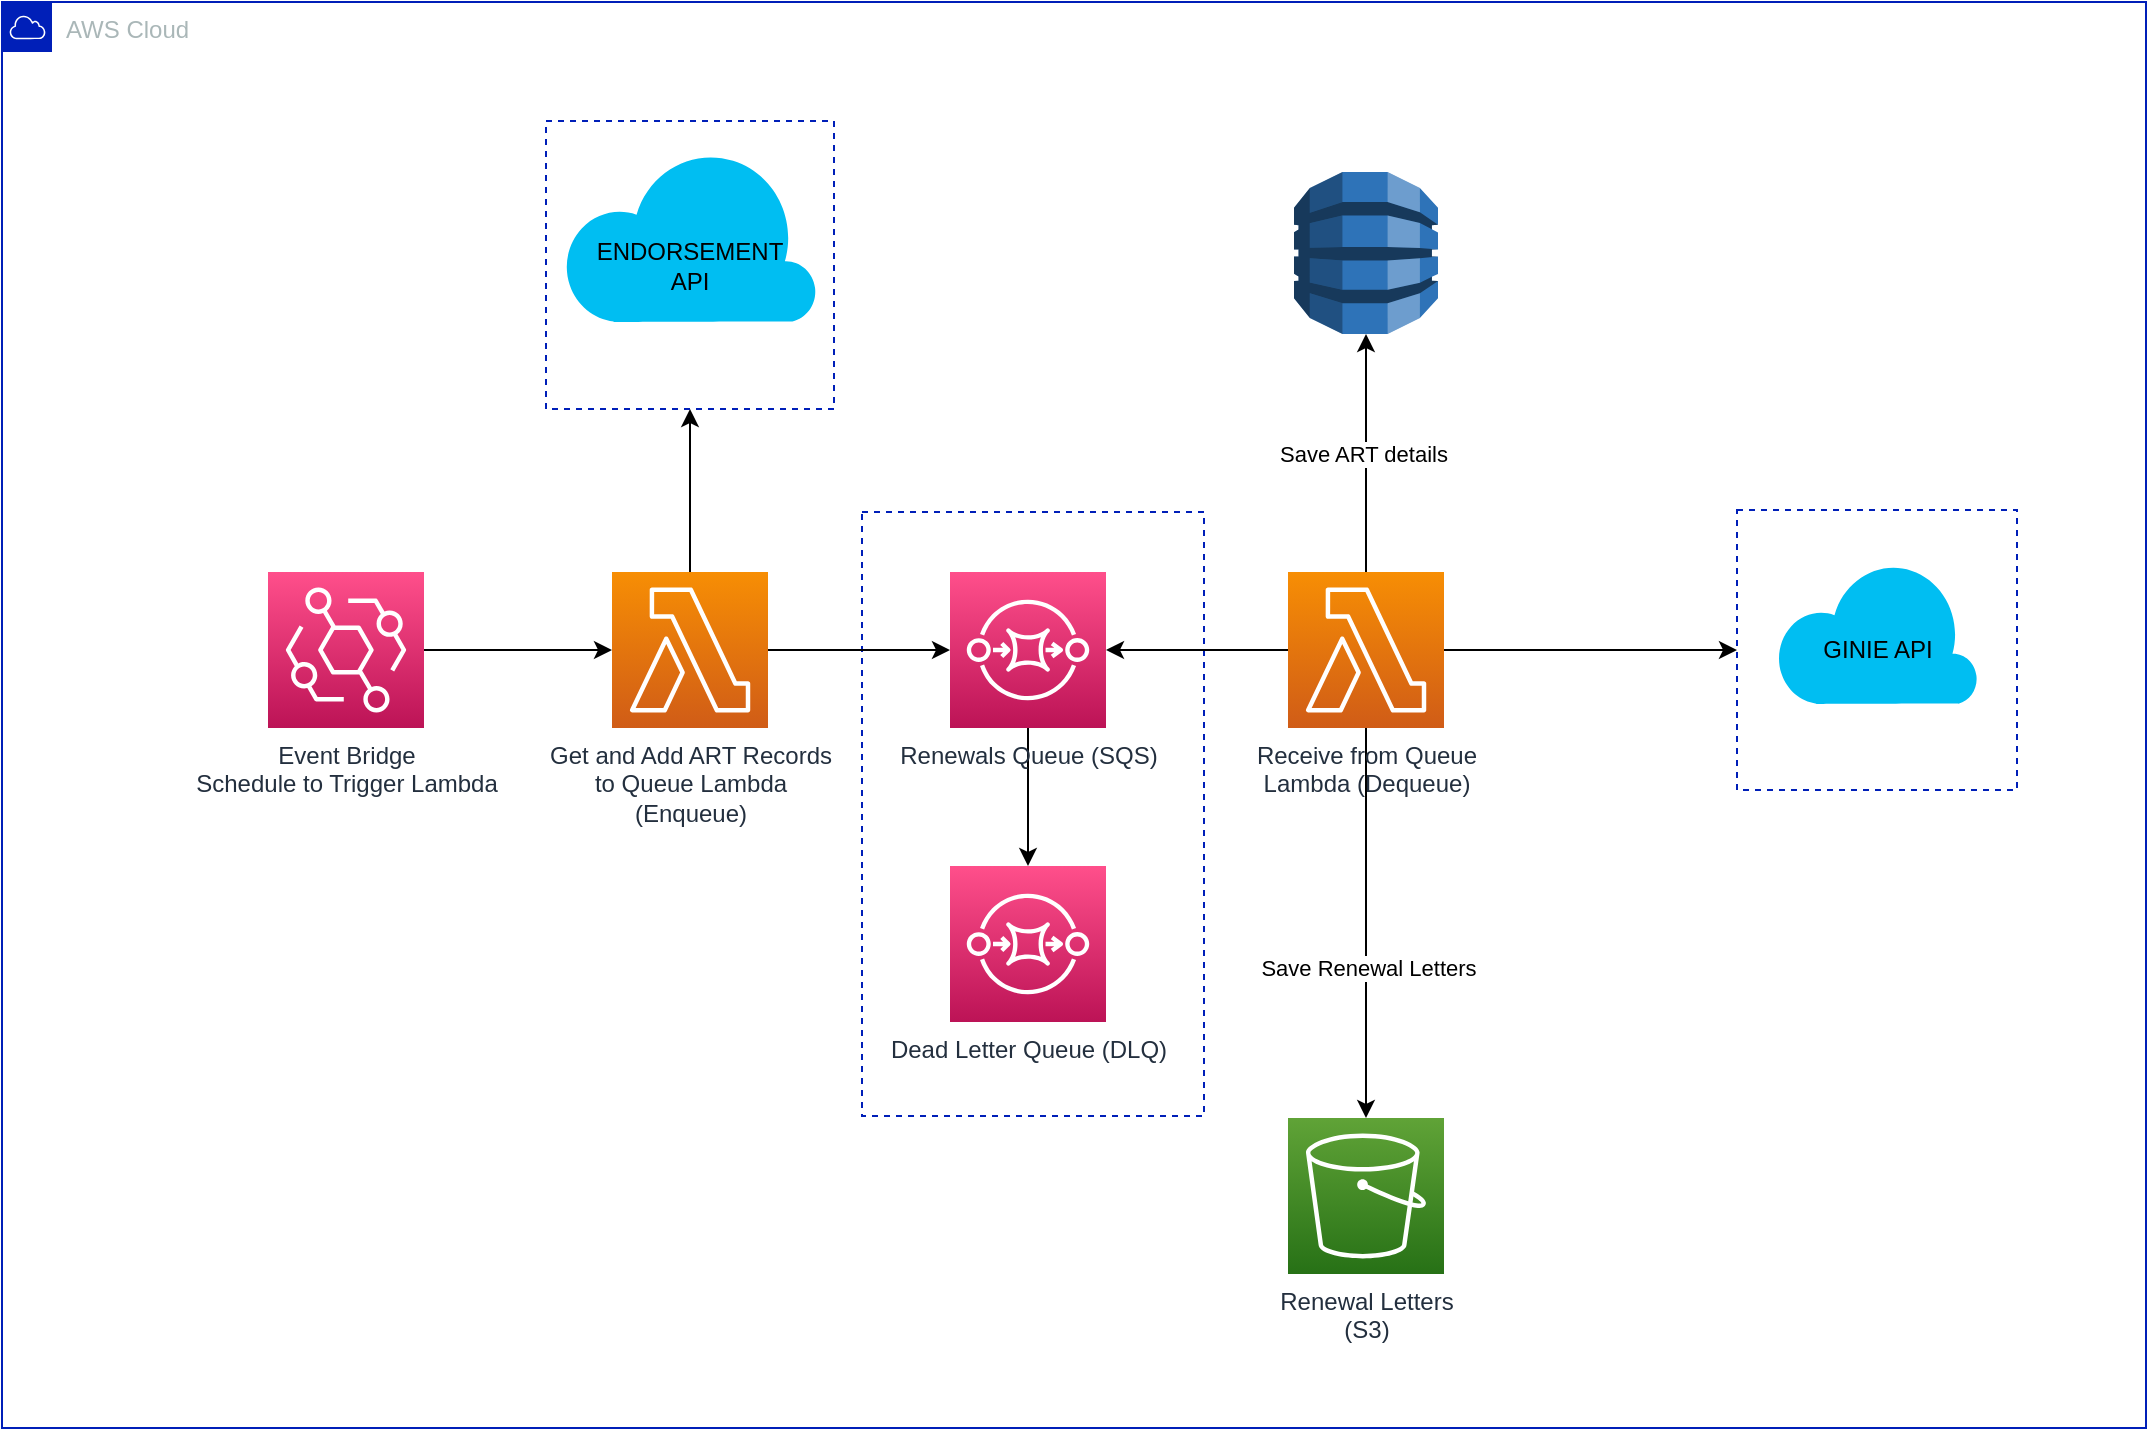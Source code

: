 <mxfile version="17.4.0" type="github">
  <diagram id="_CU-wkr0ECIHKamqSVVa" name="Page-1">
    <mxGraphModel dx="1612" dy="883" grid="0" gridSize="10" guides="1" tooltips="1" connect="1" arrows="1" fold="1" page="1" pageScale="1" pageWidth="1169" pageHeight="827" math="0" shadow="0">
      <root>
        <mxCell id="0" />
        <mxCell id="1" parent="0" />
        <mxCell id="0JvhRE2ABpZllp1g98fl-1" value="AWS Cloud" style="sketch=0;outlineConnect=0;gradientColor=none;html=1;whiteSpace=wrap;fontSize=12;fontStyle=0;shape=mxgraph.aws4.group;grIcon=mxgraph.aws4.group_aws_cloud;strokeColor=#001FB8;fillColor=none;verticalAlign=top;align=left;spacingLeft=30;fontColor=#AAB7B8;dashed=0;" vertex="1" parent="1">
          <mxGeometry x="45" y="59" width="1072" height="713" as="geometry" />
        </mxCell>
        <mxCell id="0JvhRE2ABpZllp1g98fl-21" value="" style="verticalLabelPosition=bottom;html=1;verticalAlign=top;align=center;strokeColor=none;fillColor=#00BEF2;shape=mxgraph.azure.cloud;dashed=1;" vertex="1" parent="1">
          <mxGeometry x="325.5" y="132" width="127" height="87" as="geometry" />
        </mxCell>
        <mxCell id="0JvhRE2ABpZllp1g98fl-15" value="" style="verticalLabelPosition=bottom;html=1;verticalAlign=top;align=center;strokeColor=none;fillColor=#00BEF2;shape=mxgraph.azure.cloud;dashed=1;" vertex="1" parent="1">
          <mxGeometry x="932" y="338" width="101" height="72" as="geometry" />
        </mxCell>
        <mxCell id="0JvhRE2ABpZllp1g98fl-16" value="GINIE API" style="whiteSpace=wrap;html=1;aspect=fixed;dashed=1;strokeColor=#001FB8;fillColor=none;" vertex="1" parent="1">
          <mxGeometry x="912.5" y="313" width="140" height="140" as="geometry" />
        </mxCell>
        <mxCell id="0JvhRE2ABpZllp1g98fl-13" value="" style="rounded=0;whiteSpace=wrap;html=1;strokeColor=#001FB8;fillColor=none;dashed=1;" vertex="1" parent="1">
          <mxGeometry x="475" y="314" width="171" height="302" as="geometry" />
        </mxCell>
        <mxCell id="0JvhRE2ABpZllp1g98fl-8" value="" style="edgeStyle=orthogonalEdgeStyle;rounded=0;orthogonalLoop=1;jettySize=auto;html=1;" edge="1" parent="1" source="5sEL3jwcuBLUHZtX0VmY-1" target="0JvhRE2ABpZllp1g98fl-2">
          <mxGeometry relative="1" as="geometry" />
        </mxCell>
        <mxCell id="0JvhRE2ABpZllp1g98fl-22" style="edgeStyle=orthogonalEdgeStyle;rounded=0;orthogonalLoop=1;jettySize=auto;html=1;entryX=0.5;entryY=1;entryDx=0;entryDy=0;" edge="1" parent="1" source="5sEL3jwcuBLUHZtX0VmY-1" target="0JvhRE2ABpZllp1g98fl-20">
          <mxGeometry relative="1" as="geometry" />
        </mxCell>
        <mxCell id="5sEL3jwcuBLUHZtX0VmY-1" value="Get and Add ART Records &lt;br&gt;to Queue Lambda&lt;br&gt;(Enqueue)" style="sketch=0;points=[[0,0,0],[0.25,0,0],[0.5,0,0],[0.75,0,0],[1,0,0],[0,1,0],[0.25,1,0],[0.5,1,0],[0.75,1,0],[1,1,0],[0,0.25,0],[0,0.5,0],[0,0.75,0],[1,0.25,0],[1,0.5,0],[1,0.75,0]];outlineConnect=0;fontColor=#232F3E;gradientColor=#F78E04;gradientDirection=north;fillColor=#D05C17;strokeColor=#ffffff;dashed=0;verticalLabelPosition=bottom;verticalAlign=top;align=center;html=1;fontSize=12;fontStyle=0;aspect=fixed;shape=mxgraph.aws4.resourceIcon;resIcon=mxgraph.aws4.lambda;" parent="1" vertex="1">
          <mxGeometry x="350" y="344" width="78" height="78" as="geometry" />
        </mxCell>
        <mxCell id="0JvhRE2ABpZllp1g98fl-9" value="" style="edgeStyle=orthogonalEdgeStyle;rounded=0;orthogonalLoop=1;jettySize=auto;html=1;" edge="1" parent="1" source="5sEL3jwcuBLUHZtX0VmY-2" target="0JvhRE2ABpZllp1g98fl-2">
          <mxGeometry relative="1" as="geometry" />
        </mxCell>
        <mxCell id="0JvhRE2ABpZllp1g98fl-11" value="" style="edgeStyle=orthogonalEdgeStyle;rounded=0;orthogonalLoop=1;jettySize=auto;html=1;" edge="1" parent="1" source="5sEL3jwcuBLUHZtX0VmY-2" target="0JvhRE2ABpZllp1g98fl-4">
          <mxGeometry relative="1" as="geometry" />
        </mxCell>
        <mxCell id="0JvhRE2ABpZllp1g98fl-14" value="Save Renewal Letters" style="edgeLabel;html=1;align=center;verticalAlign=middle;resizable=0;points=[];" vertex="1" connectable="0" parent="0JvhRE2ABpZllp1g98fl-11">
          <mxGeometry x="0.227" y="1" relative="1" as="geometry">
            <mxPoint as="offset" />
          </mxGeometry>
        </mxCell>
        <mxCell id="0JvhRE2ABpZllp1g98fl-12" value="Save ART details&amp;nbsp;" style="edgeStyle=orthogonalEdgeStyle;rounded=0;orthogonalLoop=1;jettySize=auto;html=1;" edge="1" parent="1" source="5sEL3jwcuBLUHZtX0VmY-2" target="0JvhRE2ABpZllp1g98fl-5">
          <mxGeometry relative="1" as="geometry" />
        </mxCell>
        <mxCell id="0JvhRE2ABpZllp1g98fl-18" style="edgeStyle=orthogonalEdgeStyle;rounded=0;orthogonalLoop=1;jettySize=auto;html=1;" edge="1" parent="1" source="5sEL3jwcuBLUHZtX0VmY-2" target="0JvhRE2ABpZllp1g98fl-16">
          <mxGeometry relative="1" as="geometry" />
        </mxCell>
        <mxCell id="5sEL3jwcuBLUHZtX0VmY-2" value="Receive from Queue&lt;br&gt;Lambda (Dequeue)" style="sketch=0;points=[[0,0,0],[0.25,0,0],[0.5,0,0],[0.75,0,0],[1,0,0],[0,1,0],[0.25,1,0],[0.5,1,0],[0.75,1,0],[1,1,0],[0,0.25,0],[0,0.5,0],[0,0.75,0],[1,0.25,0],[1,0.5,0],[1,0.75,0]];outlineConnect=0;fontColor=#232F3E;gradientColor=#F78E04;gradientDirection=north;fillColor=#D05C17;strokeColor=#ffffff;dashed=0;verticalLabelPosition=bottom;verticalAlign=top;align=center;html=1;fontSize=12;fontStyle=0;aspect=fixed;shape=mxgraph.aws4.resourceIcon;resIcon=mxgraph.aws4.lambda;" parent="1" vertex="1">
          <mxGeometry x="688" y="344" width="78" height="78" as="geometry" />
        </mxCell>
        <mxCell id="0JvhRE2ABpZllp1g98fl-10" value="" style="edgeStyle=orthogonalEdgeStyle;rounded=0;orthogonalLoop=1;jettySize=auto;html=1;" edge="1" parent="1" source="0JvhRE2ABpZllp1g98fl-2" target="0JvhRE2ABpZllp1g98fl-3">
          <mxGeometry relative="1" as="geometry" />
        </mxCell>
        <mxCell id="0JvhRE2ABpZllp1g98fl-2" value="Renewals Queue (SQS)" style="sketch=0;points=[[0,0,0],[0.25,0,0],[0.5,0,0],[0.75,0,0],[1,0,0],[0,1,0],[0.25,1,0],[0.5,1,0],[0.75,1,0],[1,1,0],[0,0.25,0],[0,0.5,0],[0,0.75,0],[1,0.25,0],[1,0.5,0],[1,0.75,0]];outlineConnect=0;fontColor=#232F3E;gradientColor=#FF4F8B;gradientDirection=north;fillColor=#BC1356;strokeColor=#ffffff;dashed=0;verticalLabelPosition=bottom;verticalAlign=top;align=center;html=1;fontSize=12;fontStyle=0;aspect=fixed;shape=mxgraph.aws4.resourceIcon;resIcon=mxgraph.aws4.sqs;" vertex="1" parent="1">
          <mxGeometry x="519" y="344" width="78" height="78" as="geometry" />
        </mxCell>
        <mxCell id="0JvhRE2ABpZllp1g98fl-3" value="Dead Letter Queue (DLQ)" style="sketch=0;points=[[0,0,0],[0.25,0,0],[0.5,0,0],[0.75,0,0],[1,0,0],[0,1,0],[0.25,1,0],[0.5,1,0],[0.75,1,0],[1,1,0],[0,0.25,0],[0,0.5,0],[0,0.75,0],[1,0.25,0],[1,0.5,0],[1,0.75,0]];outlineConnect=0;fontColor=#232F3E;gradientColor=#FF4F8B;gradientDirection=north;fillColor=#BC1356;strokeColor=#ffffff;dashed=0;verticalLabelPosition=bottom;verticalAlign=top;align=center;html=1;fontSize=12;fontStyle=0;aspect=fixed;shape=mxgraph.aws4.resourceIcon;resIcon=mxgraph.aws4.sqs;" vertex="1" parent="1">
          <mxGeometry x="519" y="491" width="78" height="78" as="geometry" />
        </mxCell>
        <mxCell id="0JvhRE2ABpZllp1g98fl-4" value="Renewal Letters &lt;br&gt;(S3)" style="sketch=0;points=[[0,0,0],[0.25,0,0],[0.5,0,0],[0.75,0,0],[1,0,0],[0,1,0],[0.25,1,0],[0.5,1,0],[0.75,1,0],[1,1,0],[0,0.25,0],[0,0.5,0],[0,0.75,0],[1,0.25,0],[1,0.5,0],[1,0.75,0]];outlineConnect=0;fontColor=#232F3E;gradientColor=#60A337;gradientDirection=north;fillColor=#277116;strokeColor=#ffffff;dashed=0;verticalLabelPosition=bottom;verticalAlign=top;align=center;html=1;fontSize=12;fontStyle=0;aspect=fixed;shape=mxgraph.aws4.resourceIcon;resIcon=mxgraph.aws4.s3;" vertex="1" parent="1">
          <mxGeometry x="688" y="617" width="78" height="78" as="geometry" />
        </mxCell>
        <mxCell id="0JvhRE2ABpZllp1g98fl-5" value="" style="outlineConnect=0;dashed=0;verticalLabelPosition=bottom;verticalAlign=top;align=center;html=1;shape=mxgraph.aws3.dynamo_db;fillColor=#2E73B8;gradientColor=none;strokeColor=#001FB8;" vertex="1" parent="1">
          <mxGeometry x="691" y="144" width="72" height="81" as="geometry" />
        </mxCell>
        <mxCell id="0JvhRE2ABpZllp1g98fl-7" value="" style="edgeStyle=orthogonalEdgeStyle;rounded=0;orthogonalLoop=1;jettySize=auto;html=1;" edge="1" parent="1" source="0JvhRE2ABpZllp1g98fl-6" target="5sEL3jwcuBLUHZtX0VmY-1">
          <mxGeometry relative="1" as="geometry" />
        </mxCell>
        <mxCell id="0JvhRE2ABpZllp1g98fl-6" value="Event Bridge &lt;br&gt;Schedule to Trigger Lambda" style="sketch=0;points=[[0,0,0],[0.25,0,0],[0.5,0,0],[0.75,0,0],[1,0,0],[0,1,0],[0.25,1,0],[0.5,1,0],[0.75,1,0],[1,1,0],[0,0.25,0],[0,0.5,0],[0,0.75,0],[1,0.25,0],[1,0.5,0],[1,0.75,0]];outlineConnect=0;fontColor=#232F3E;gradientColor=#FF4F8B;gradientDirection=north;fillColor=#BC1356;strokeColor=#ffffff;dashed=0;verticalLabelPosition=bottom;verticalAlign=top;align=center;html=1;fontSize=12;fontStyle=0;aspect=fixed;shape=mxgraph.aws4.resourceIcon;resIcon=mxgraph.aws4.eventbridge;" vertex="1" parent="1">
          <mxGeometry x="178" y="344" width="78" height="78" as="geometry" />
        </mxCell>
        <mxCell id="0JvhRE2ABpZllp1g98fl-20" value="ENDORSEMENT &lt;br&gt;API" style="whiteSpace=wrap;html=1;aspect=fixed;dashed=1;strokeColor=#001FB8;fillColor=none;" vertex="1" parent="1">
          <mxGeometry x="317" y="118.5" width="144" height="144" as="geometry" />
        </mxCell>
      </root>
    </mxGraphModel>
  </diagram>
</mxfile>
